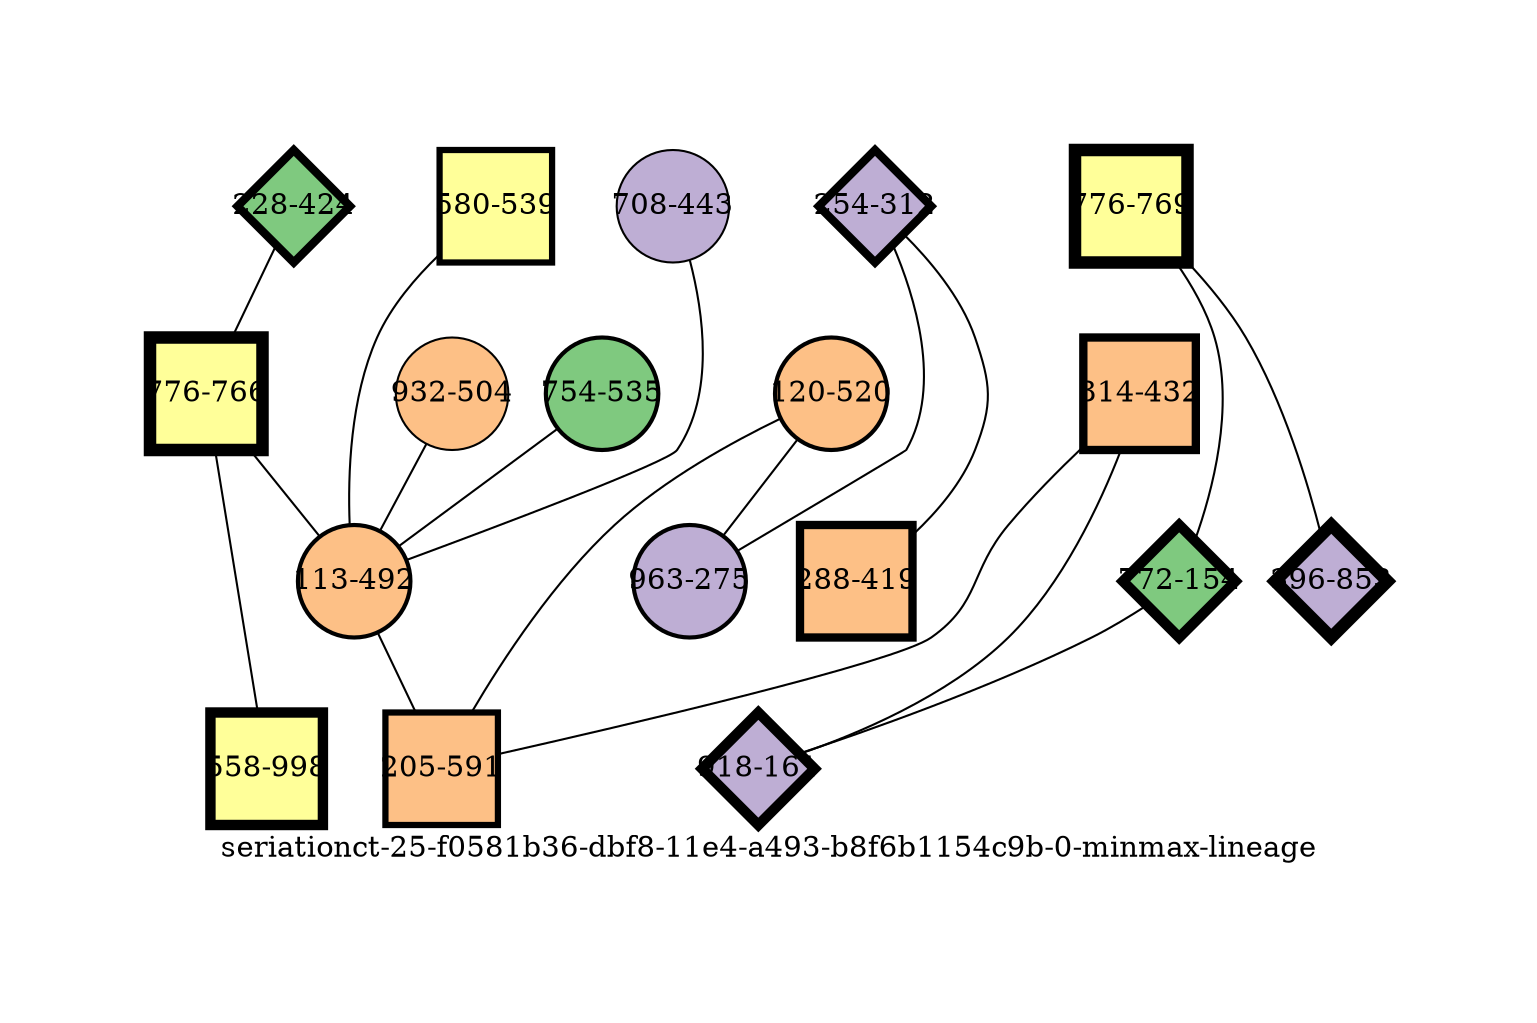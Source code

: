 strict graph "seriationct-25-f0581b36-dbf8-11e4-a493-b8f6b1154c9b-0-minmax-lineage" {
labelloc=b;
ratio=auto;
pad="1.0";
label="seriationct-25-f0581b36-dbf8-11e4-a493-b8f6b1154c9b-0-minmax-lineage";
node [width="0.75", style=filled, fixedsize=true, height="0.75", shape=circle, label=""];
0 [xCoordinate="424.0", appears_in_slice=4, yCoordinate="228.0", colorscheme=accent6, lineage_id=2, short_label="228-424", label="228-424", shape=diamond, cluster_id=0, fillcolor=1, size="500.0", id=0, penwidth="4.0"];
1 [xCoordinate="312.0", appears_in_slice=4, yCoordinate="254.0", colorscheme=accent6, lineage_id=2, short_label="254-312", label="254-312", shape=diamond, cluster_id=1, fillcolor=2, size="500.0", id=1, penwidth="4.0"];
2 [xCoordinate="769.0", appears_in_slice=6, yCoordinate="776.0", colorscheme=accent6, lineage_id=1, short_label="776-769", label="776-769", shape=square, cluster_id=3, fillcolor=4, size="500.0", id=2, penwidth="6.0"];
3 [xCoordinate="853.0", appears_in_slice=6, yCoordinate="396.0", colorscheme=accent6, lineage_id=2, short_label="396-853", label="396-853", shape=diamond, cluster_id=1, fillcolor=2, size="500.0", id=3, penwidth="6.0"];
4 [xCoordinate="766.0", appears_in_slice=6, yCoordinate="776.0", colorscheme=accent6, lineage_id=1, short_label="776-766", label="776-766", shape=square, cluster_id=3, fillcolor=4, size="500.0", id=4, penwidth="6.0"];
5 [xCoordinate="520.0", appears_in_slice=2, yCoordinate="120.0", colorscheme=accent6, lineage_id=0, short_label="120-520", label="120-520", shape=circle, cluster_id=2, fillcolor=3, size="500.0", id=5, penwidth="2.0"];
6 [xCoordinate="443.0", appears_in_slice=1, yCoordinate="708.0", colorscheme=accent6, lineage_id=0, short_label="708-443", label="708-443", shape=circle, cluster_id=1, fillcolor=2, size="500.0", id=17, penwidth="1.0"];
7 [xCoordinate="539.0", appears_in_slice=3, yCoordinate="580.0", colorscheme=accent6, lineage_id=1, short_label="580-539", label="580-539", shape=square, cluster_id=3, fillcolor=4, size="500.0", id=9, penwidth="3.0"];
8 [xCoordinate="998.0", appears_in_slice=5, yCoordinate="558.0", colorscheme=accent6, lineage_id=1, short_label="558-998", label="558-998", shape=square, cluster_id=3, fillcolor=4, size="500.0", id=8, penwidth="5.0"];
9 [xCoordinate="504.0", appears_in_slice=1, yCoordinate="932.0", colorscheme=accent6, lineage_id=0, short_label="932-504", label="932-504", shape=circle, cluster_id=2, fillcolor=3, size="500.0", id=7, penwidth="1.0"];
10 [xCoordinate="419.0", appears_in_slice=4, yCoordinate="288.0", colorscheme=accent6, lineage_id=1, short_label="288-419", label="288-419", shape=square, cluster_id=2, fillcolor=3, size="500.0", id=15, penwidth="4.0"];
11 [xCoordinate="535.0", appears_in_slice=2, yCoordinate="754.0", colorscheme=accent6, lineage_id=0, short_label="754-535", label="754-535", shape=circle, cluster_id=0, fillcolor=1, size="500.0", id=10, penwidth="2.0"];
12 [xCoordinate="432.0", appears_in_slice=4, yCoordinate="314.0", colorscheme=accent6, lineage_id=1, short_label="314-432", label="314-432", shape=square, cluster_id=2, fillcolor=3, size="500.0", id=11, penwidth="4.0"];
13 [xCoordinate="492.0", appears_in_slice=2, yCoordinate="113.0", colorscheme=accent6, lineage_id=0, short_label="113-492", label="113-492", shape=circle, cluster_id=2, fillcolor=3, size="500.0", id=12, penwidth="2.0"];
14 [xCoordinate="154.0", appears_in_slice=5, yCoordinate="772.0", colorscheme=accent6, lineage_id=2, short_label="772-154", label="772-154", shape=diamond, cluster_id=0, fillcolor=1, size="500.0", id=13, penwidth="5.0"];
15 [xCoordinate="275.0", appears_in_slice=2, yCoordinate="963.0", colorscheme=accent6, lineage_id=0, short_label="963-275", label="963-275", shape=circle, cluster_id=1, fillcolor=2, size="500.0", id=14, penwidth="2.0"];
16 [xCoordinate="591.0", appears_in_slice=3, yCoordinate="205.0", colorscheme=accent6, lineage_id=1, short_label="205-591", label="205-591", shape=square, cluster_id=2, fillcolor=3, size="500.0", id=16, penwidth="3.0"];
17 [xCoordinate="161.0", appears_in_slice=5, yCoordinate="918.0", colorscheme=accent6, lineage_id=2, short_label="918-161", label="918-161", shape=diamond, cluster_id=1, fillcolor=2, size="500.0", id=6, penwidth="5.0"];
0 -- 4  [inverseweight="1.59420102342", weight="0.627273465085"];
1 -- 10  [inverseweight="20.3447114693", weight="0.0491528229098"];
1 -- 15  [inverseweight="3.68244826915", weight="0.27155846516"];
2 -- 3  [inverseweight="13.5283445187", weight="0.0739188744503"];
2 -- 14  [inverseweight="1.94445104599", weight="0.514283968251"];
4 -- 8  [inverseweight="1.90071480317", weight="0.526117857519"];
4 -- 13  [inverseweight="1.68225298223", weight="0.594440913801"];
5 -- 16  [inverseweight="3.50379315741", weight="0.28540497543"];
5 -- 15  [inverseweight="23.312620206", weight="0.0428952211791"];
6 -- 13  [inverseweight="1.74761090131", weight="0.572209751752"];
7 -- 13  [inverseweight="1.79503419321", weight="0.557092451932"];
9 -- 13  [inverseweight="1.82181098738", weight="0.548904363255"];
11 -- 13  [inverseweight="1.71917766506", weight="0.581673447907"];
12 -- 16  [inverseweight="2.48054204774", weight="0.403137693599"];
12 -- 17  [inverseweight="2.59405335985", weight="0.385497081701"];
13 -- 16  [inverseweight="1.79233345161", weight="0.557931895485"];
14 -- 17  [inverseweight="28.0386077046", weight="0.0356651090003"];
}
